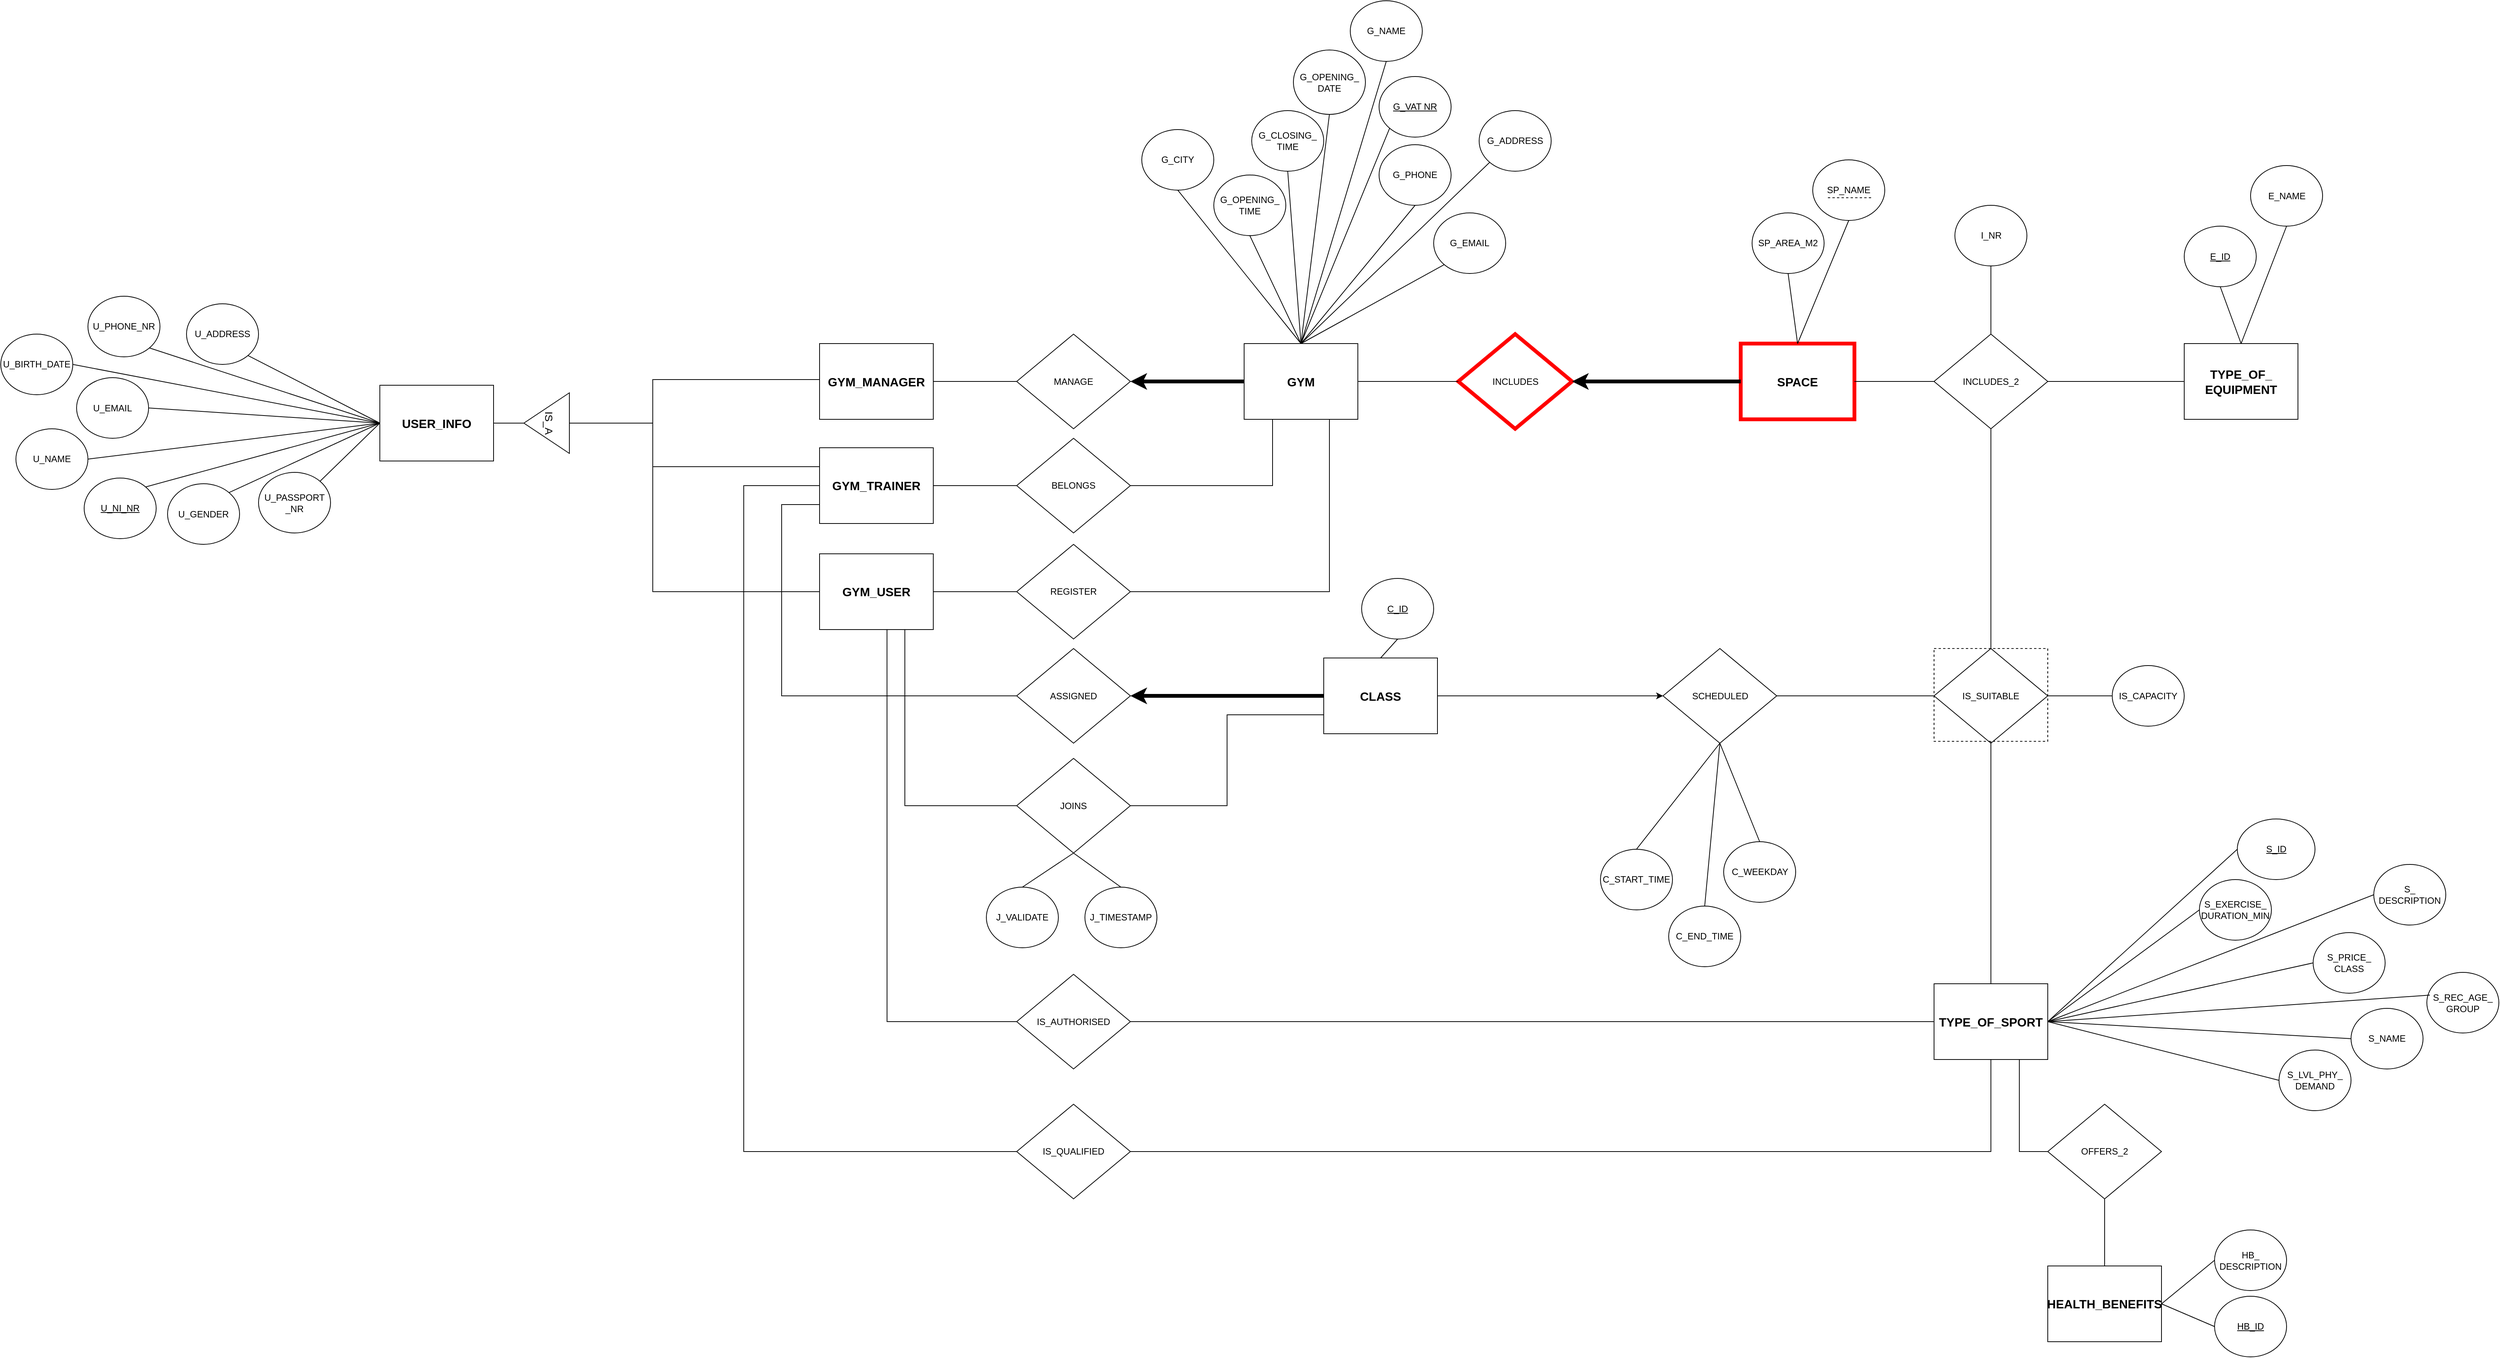 <mxfile version="15.7.3" type="github">
  <diagram id="hdg2vdtkORWnQn_9mXNy" name="Page-1">
    <mxGraphModel dx="3444" dy="3049" grid="1" gridSize="10" guides="1" tooltips="1" connect="1" arrows="1" fold="1" page="1" pageScale="1" pageWidth="827" pageHeight="1169" math="0" shadow="0">
      <root>
        <mxCell id="0" />
        <mxCell id="1" parent="0" />
        <mxCell id="4TRkInArZm3En_-aM4AT-1" value="GYM" style="rounded=0;whiteSpace=wrap;html=1;hachureGap=4;pointerEvents=0;fontSize=16;fontStyle=1" parent="1" vertex="1">
          <mxGeometry x="140" y="142.5" width="150" height="100" as="geometry" />
        </mxCell>
        <mxCell id="4TRkInArZm3En_-aM4AT-2" value="MANAGE" style="rhombus;whiteSpace=wrap;html=1;hachureGap=4;pointerEvents=0;" parent="1" vertex="1">
          <mxGeometry x="-160" y="130" width="150" height="125" as="geometry" />
        </mxCell>
        <mxCell id="4TRkInArZm3En_-aM4AT-5" value="GYM_MANAGER" style="rounded=0;whiteSpace=wrap;html=1;hachureGap=4;pointerEvents=0;direction=south;fontSize=16;fontStyle=1" parent="1" vertex="1">
          <mxGeometry x="-420" y="142.5" width="150" height="100" as="geometry" />
        </mxCell>
        <mxCell id="4TRkInArZm3En_-aM4AT-6" value="&lt;u&gt;U_NI_NR&lt;/u&gt;" style="ellipse;whiteSpace=wrap;html=1;hachureGap=4;pointerEvents=0;autosize=0;" parent="1" vertex="1">
          <mxGeometry x="-1390" y="320" width="95" height="80" as="geometry" />
        </mxCell>
        <mxCell id="4TRkInArZm3En_-aM4AT-10" value="U_PASSPORT&lt;br&gt;_NR" style="ellipse;whiteSpace=wrap;html=1;hachureGap=4;pointerEvents=0;autosize=0;" parent="1" vertex="1">
          <mxGeometry x="-1160" y="312.5" width="95" height="80" as="geometry" />
        </mxCell>
        <mxCell id="4TRkInArZm3En_-aM4AT-11" value="U_EMAIL" style="ellipse;whiteSpace=wrap;html=1;hachureGap=4;pointerEvents=0;autosize=0;" parent="1" vertex="1">
          <mxGeometry x="-1400" y="187.5" width="95" height="80" as="geometry" />
        </mxCell>
        <mxCell id="4TRkInArZm3En_-aM4AT-13" value="U_NAME" style="ellipse;whiteSpace=wrap;html=1;hachureGap=4;pointerEvents=0;autosize=0;" parent="1" vertex="1">
          <mxGeometry x="-1480" y="255" width="95" height="80" as="geometry" />
        </mxCell>
        <mxCell id="4TRkInArZm3En_-aM4AT-17" value="U_GENDER" style="ellipse;whiteSpace=wrap;html=1;hachureGap=4;pointerEvents=0;autosize=0;" parent="1" vertex="1">
          <mxGeometry x="-1280" y="327.5" width="95" height="80" as="geometry" />
        </mxCell>
        <mxCell id="4TRkInArZm3En_-aM4AT-19" value="U_ADDRESS" style="ellipse;whiteSpace=wrap;html=1;hachureGap=4;pointerEvents=0;autosize=0;" parent="1" vertex="1">
          <mxGeometry x="-1255" y="90" width="95" height="80" as="geometry" />
        </mxCell>
        <mxCell id="4TRkInArZm3En_-aM4AT-23" value="U_PHONE_NR" style="ellipse;whiteSpace=wrap;html=1;hachureGap=4;pointerEvents=0;autosize=0;" parent="1" vertex="1">
          <mxGeometry x="-1385" y="80" width="95" height="80" as="geometry" />
        </mxCell>
        <mxCell id="4TRkInArZm3En_-aM4AT-26" value="G_ADDRESS" style="ellipse;whiteSpace=wrap;html=1;hachureGap=4;pointerEvents=0;" parent="1" vertex="1">
          <mxGeometry x="450" y="-165" width="95" height="80" as="geometry" />
        </mxCell>
        <mxCell id="4TRkInArZm3En_-aM4AT-29" value="&lt;u&gt;G_VAT NR&lt;/u&gt;" style="ellipse;whiteSpace=wrap;html=1;hachureGap=4;pointerEvents=0;" parent="1" vertex="1">
          <mxGeometry x="318" y="-210" width="95" height="80" as="geometry" />
        </mxCell>
        <mxCell id="4TRkInArZm3En_-aM4AT-30" value="G_NAME" style="ellipse;whiteSpace=wrap;html=1;hachureGap=4;pointerEvents=0;" parent="1" vertex="1">
          <mxGeometry x="280" y="-310" width="95" height="80" as="geometry" />
        </mxCell>
        <mxCell id="4TRkInArZm3En_-aM4AT-31" value="G_OPENING_&lt;br&gt;DATE" style="ellipse;whiteSpace=wrap;html=1;hachureGap=4;pointerEvents=0;" parent="1" vertex="1">
          <mxGeometry x="205" y="-245" width="95" height="85" as="geometry" />
        </mxCell>
        <mxCell id="4TRkInArZm3En_-aM4AT-32" value="G_PHONE" style="ellipse;whiteSpace=wrap;html=1;hachureGap=4;pointerEvents=0;" parent="1" vertex="1">
          <mxGeometry x="318" y="-120" width="95" height="80" as="geometry" />
        </mxCell>
        <mxCell id="4TRkInArZm3En_-aM4AT-33" value="G_EMAIL" style="ellipse;whiteSpace=wrap;html=1;hachureGap=4;pointerEvents=0;" parent="1" vertex="1">
          <mxGeometry x="390" y="-30" width="95" height="80" as="geometry" />
        </mxCell>
        <mxCell id="4TRkInArZm3En_-aM4AT-34" value="G_OPENING_&lt;br&gt;TIME" style="ellipse;whiteSpace=wrap;html=1;hachureGap=4;pointerEvents=0;" parent="1" vertex="1">
          <mxGeometry x="100" y="-80" width="95" height="80" as="geometry" />
        </mxCell>
        <mxCell id="4TRkInArZm3En_-aM4AT-42" value="TYPE_OF_SPORT" style="rounded=0;whiteSpace=wrap;html=1;hachureGap=4;pointerEvents=0;fontSize=16;fontStyle=1" parent="1" vertex="1">
          <mxGeometry x="1050" y="987.5" width="150" height="100" as="geometry" />
        </mxCell>
        <mxCell id="4TRkInArZm3En_-aM4AT-43" value="S_NAME" style="ellipse;whiteSpace=wrap;html=1;hachureGap=4;pointerEvents=0;" parent="1" vertex="1">
          <mxGeometry x="1600" y="1020" width="95" height="80" as="geometry" />
        </mxCell>
        <mxCell id="4TRkInArZm3En_-aM4AT-44" value="S_&lt;br&gt;DESCRIPTION" style="ellipse;whiteSpace=wrap;html=1;hachureGap=4;pointerEvents=0;" parent="1" vertex="1">
          <mxGeometry x="1630" y="830" width="95" height="80" as="geometry" />
        </mxCell>
        <mxCell id="4TRkInArZm3En_-aM4AT-46" value="S_REC_AGE_ GROUP" style="ellipse;whiteSpace=wrap;html=1;hachureGap=4;pointerEvents=0;" parent="1" vertex="1">
          <mxGeometry x="1700" y="972.5" width="95" height="80" as="geometry" />
        </mxCell>
        <mxCell id="4TRkInArZm3En_-aM4AT-47" value="S_EXERCISE_ DURATION_MIN" style="ellipse;whiteSpace=wrap;html=1;hachureGap=4;pointerEvents=0;" parent="1" vertex="1">
          <mxGeometry x="1400" y="850" width="95" height="80" as="geometry" />
        </mxCell>
        <mxCell id="4TRkInArZm3En_-aM4AT-48" value="S_LVL_PHY_&lt;br&gt;DEMAND" style="ellipse;whiteSpace=wrap;html=1;hachureGap=4;pointerEvents=0;" parent="1" vertex="1">
          <mxGeometry x="1505" y="1075" width="95" height="80" as="geometry" />
        </mxCell>
        <mxCell id="TNOlmFblQoI8VBXt5ZoZ-1" value="G_CITY" style="ellipse;whiteSpace=wrap;html=1;" parent="1" vertex="1">
          <mxGeometry x="5" y="-140" width="95" height="80" as="geometry" />
        </mxCell>
        <mxCell id="TNOlmFblQoI8VBXt5ZoZ-7" value="SPACE" style="rounded=0;whiteSpace=wrap;html=1;strokeWidth=5;strokeColor=#FF0000;fontSize=16;fontStyle=1" parent="1" vertex="1">
          <mxGeometry x="795" y="142.5" width="150" height="100" as="geometry" />
        </mxCell>
        <mxCell id="TNOlmFblQoI8VBXt5ZoZ-13" value="INCLUDES" style="rhombus;whiteSpace=wrap;html=1;strokeWidth=5;strokeColor=#FF0000;" parent="1" vertex="1">
          <mxGeometry x="422.5" y="130" width="150" height="125" as="geometry" />
        </mxCell>
        <mxCell id="TNOlmFblQoI8VBXt5ZoZ-56" value="TYPE_OF_&lt;br&gt;EQUIPMENT" style="rounded=0;whiteSpace=wrap;html=1;fontSize=16;fontStyle=1" parent="1" vertex="1">
          <mxGeometry x="1380" y="142.5" width="150" height="100" as="geometry" />
        </mxCell>
        <mxCell id="TNOlmFblQoI8VBXt5ZoZ-57" value="INCLUDES_2" style="rhombus;whiteSpace=wrap;html=1;" parent="1" vertex="1">
          <mxGeometry x="1050" y="130" width="150" height="125" as="geometry" />
        </mxCell>
        <mxCell id="TNOlmFblQoI8VBXt5ZoZ-59" value="" style="endArrow=none;html=1;fillColor=#000000;exitX=1;exitY=0.5;exitDx=0;exitDy=0;entryX=0;entryY=0.5;entryDx=0;entryDy=0;" parent="1" source="TNOlmFblQoI8VBXt5ZoZ-57" target="TNOlmFblQoI8VBXt5ZoZ-56" edge="1">
          <mxGeometry width="50" height="50" relative="1" as="geometry">
            <mxPoint x="840" y="510" as="sourcePoint" />
            <mxPoint x="890" y="460" as="targetPoint" />
          </mxGeometry>
        </mxCell>
        <mxCell id="TNOlmFblQoI8VBXt5ZoZ-60" value="E_NAME" style="ellipse;whiteSpace=wrap;html=1;" parent="1" vertex="1">
          <mxGeometry x="1467.5" y="-92.5" width="95" height="80" as="geometry" />
        </mxCell>
        <mxCell id="TNOlmFblQoI8VBXt5ZoZ-61" value="I_NR" style="ellipse;whiteSpace=wrap;html=1;" parent="1" vertex="1">
          <mxGeometry x="1077.5" y="-40" width="95" height="80" as="geometry" />
        </mxCell>
        <mxCell id="TNOlmFblQoI8VBXt5ZoZ-64" value="" style="endArrow=none;html=1;fillColor=#000000;exitX=0.5;exitY=0;exitDx=0;exitDy=0;entryX=0.5;entryY=1;entryDx=0;entryDy=0;" parent="1" source="TNOlmFblQoI8VBXt5ZoZ-56" target="TNOlmFblQoI8VBXt5ZoZ-60" edge="1">
          <mxGeometry width="50" height="50" relative="1" as="geometry">
            <mxPoint x="930" y="510" as="sourcePoint" />
            <mxPoint x="2090" y="180" as="targetPoint" />
          </mxGeometry>
        </mxCell>
        <mxCell id="zpkmHXnzWcy7r22Rmnru-5" value="SP_AREA_M2" style="ellipse;whiteSpace=wrap;html=1;" parent="1" vertex="1">
          <mxGeometry x="810" y="-30" width="95" height="80" as="geometry" />
        </mxCell>
        <mxCell id="zpkmHXnzWcy7r22Rmnru-8" value="&lt;u&gt;E_ID&lt;/u&gt;" style="ellipse;whiteSpace=wrap;html=1;" parent="1" vertex="1">
          <mxGeometry x="1380" y="-12.5" width="95" height="80" as="geometry" />
        </mxCell>
        <mxCell id="eBdyAH_MPgxRvwM_sHwe-4" value="" style="edgeStyle=segmentEdgeStyle;endArrow=classic;html=1;rounded=0;entryX=1;entryY=0.5;entryDx=0;entryDy=0;exitX=0;exitY=0.5;exitDx=0;exitDy=0;strokeColor=#000000;strokeWidth=5;startArrow=none;" parent="1" source="4TRkInArZm3En_-aM4AT-1" target="4TRkInArZm3En_-aM4AT-2" edge="1">
          <mxGeometry width="50" height="50" relative="1" as="geometry">
            <mxPoint x="550" y="219.41" as="sourcePoint" />
            <mxPoint x="440" y="219.41" as="targetPoint" />
            <Array as="points" />
          </mxGeometry>
        </mxCell>
        <mxCell id="eBdyAH_MPgxRvwM_sHwe-5" value="&lt;u&gt;S_ID&lt;/u&gt;" style="ellipse;whiteSpace=wrap;html=1;hachureGap=4;pointerEvents=0;" parent="1" vertex="1">
          <mxGeometry x="1450" y="770" width="102.5" height="80" as="geometry" />
        </mxCell>
        <mxCell id="ZJh7k_RnWvVlNWQJP8Ni-7" value="IS_CAPACITY" style="ellipse;whiteSpace=wrap;html=1;hachureGap=4;pointerEvents=0;" parent="1" vertex="1">
          <mxGeometry x="1285" y="567.5" width="95" height="80" as="geometry" />
        </mxCell>
        <mxCell id="ZJh7k_RnWvVlNWQJP8Ni-8" value="" style="endArrow=none;html=1;fillColor=#000000;exitX=1;exitY=0.5;exitDx=0;exitDy=0;entryX=0;entryY=0.5;entryDx=0;entryDy=0;" parent="1" source="TNOlmFblQoI8VBXt5ZoZ-30" target="ZJh7k_RnWvVlNWQJP8Ni-7" edge="1">
          <mxGeometry width="50" height="50" relative="1" as="geometry">
            <mxPoint x="1130" y="440" as="sourcePoint" />
            <mxPoint x="1130" y="260" as="targetPoint" />
          </mxGeometry>
        </mxCell>
        <mxCell id="TNOlmFblQoI8VBXt5ZoZ-30" value="IS_SUITABLE" style="rhombus;whiteSpace=wrap;html=1;" parent="1" vertex="1">
          <mxGeometry x="1050" y="545" width="150" height="125" as="geometry" />
        </mxCell>
        <mxCell id="ZJh7k_RnWvVlNWQJP8Ni-15" value="U_BIRTH_DATE" style="ellipse;whiteSpace=wrap;html=1;hachureGap=4;pointerEvents=0;autosize=0;" parent="1" vertex="1">
          <mxGeometry x="-1500" y="130" width="95" height="80" as="geometry" />
        </mxCell>
        <mxCell id="ZJh7k_RnWvVlNWQJP8Ni-18" value="" style="endArrow=none;html=1;sourcePerimeterSpacing=8;targetPerimeterSpacing=8;entryX=1;entryY=0;entryDx=0;entryDy=0;exitX=0.5;exitY=1;exitDx=0;exitDy=0;" parent="1" source="J_9MN064SPP7KZqGjW3G-2" target="4TRkInArZm3En_-aM4AT-10" edge="1">
          <mxGeometry width="50" height="50" relative="1" as="geometry">
            <mxPoint x="220" y="607.5" as="sourcePoint" />
            <mxPoint x="-15" y="390" as="targetPoint" />
          </mxGeometry>
        </mxCell>
        <mxCell id="ZJh7k_RnWvVlNWQJP8Ni-19" value="" style="endArrow=none;html=1;sourcePerimeterSpacing=8;targetPerimeterSpacing=8;entryX=1;entryY=1;entryDx=0;entryDy=0;exitX=0.5;exitY=1;exitDx=0;exitDy=0;" parent="1" source="J_9MN064SPP7KZqGjW3G-2" target="4TRkInArZm3En_-aM4AT-23" edge="1">
          <mxGeometry width="50" height="50" relative="1" as="geometry">
            <mxPoint x="-65.531" y="332" as="sourcePoint" />
            <mxPoint x="-22.5" y="230" as="targetPoint" />
          </mxGeometry>
        </mxCell>
        <mxCell id="ZJh7k_RnWvVlNWQJP8Ni-20" value="" style="endArrow=none;html=1;sourcePerimeterSpacing=8;targetPerimeterSpacing=8;entryX=1;entryY=0.5;entryDx=0;entryDy=0;exitX=0.5;exitY=1;exitDx=0;exitDy=0;" parent="1" source="J_9MN064SPP7KZqGjW3G-2" target="ZJh7k_RnWvVlNWQJP8Ni-15" edge="1">
          <mxGeometry width="50" height="50" relative="1" as="geometry">
            <mxPoint x="-55.531" y="342" as="sourcePoint" />
            <mxPoint x="-12.5" y="240" as="targetPoint" />
          </mxGeometry>
        </mxCell>
        <mxCell id="ZJh7k_RnWvVlNWQJP8Ni-21" value="" style="endArrow=none;html=1;sourcePerimeterSpacing=8;targetPerimeterSpacing=8;entryX=1;entryY=0.5;entryDx=0;entryDy=0;exitX=0.5;exitY=1;exitDx=0;exitDy=0;" parent="1" source="J_9MN064SPP7KZqGjW3G-2" target="4TRkInArZm3En_-aM4AT-11" edge="1">
          <mxGeometry width="50" height="50" relative="1" as="geometry">
            <mxPoint x="-45.531" y="352" as="sourcePoint" />
            <mxPoint x="-2.5" y="250" as="targetPoint" />
          </mxGeometry>
        </mxCell>
        <mxCell id="ZJh7k_RnWvVlNWQJP8Ni-22" value="" style="endArrow=none;html=1;sourcePerimeterSpacing=8;targetPerimeterSpacing=8;entryX=1;entryY=0.5;entryDx=0;entryDy=0;exitX=0.5;exitY=1;exitDx=0;exitDy=0;" parent="1" source="J_9MN064SPP7KZqGjW3G-2" target="4TRkInArZm3En_-aM4AT-13" edge="1">
          <mxGeometry width="50" height="50" relative="1" as="geometry">
            <mxPoint x="-100" y="340" as="sourcePoint" />
            <mxPoint x="7.5" y="260" as="targetPoint" />
          </mxGeometry>
        </mxCell>
        <mxCell id="ZJh7k_RnWvVlNWQJP8Ni-23" value="" style="endArrow=none;html=1;sourcePerimeterSpacing=8;targetPerimeterSpacing=8;exitX=0.5;exitY=1;exitDx=0;exitDy=0;entryX=1;entryY=0;entryDx=0;entryDy=0;" parent="1" source="J_9MN064SPP7KZqGjW3G-2" target="4TRkInArZm3En_-aM4AT-6" edge="1">
          <mxGeometry width="50" height="50" relative="1" as="geometry">
            <mxPoint x="-25.531" y="372" as="sourcePoint" />
            <mxPoint x="-1120" y="455" as="targetPoint" />
          </mxGeometry>
        </mxCell>
        <mxCell id="ZJh7k_RnWvVlNWQJP8Ni-24" value="" style="endArrow=none;html=1;sourcePerimeterSpacing=8;targetPerimeterSpacing=8;exitX=0.5;exitY=1;exitDx=0;exitDy=0;entryX=1;entryY=0;entryDx=0;entryDy=0;" parent="1" source="J_9MN064SPP7KZqGjW3G-2" target="4TRkInArZm3En_-aM4AT-17" edge="1">
          <mxGeometry width="50" height="50" relative="1" as="geometry">
            <mxPoint x="-15.531" y="382" as="sourcePoint" />
            <mxPoint x="-76" y="50" as="targetPoint" />
          </mxGeometry>
        </mxCell>
        <mxCell id="ZJh7k_RnWvVlNWQJP8Ni-25" value="" style="endArrow=none;html=1;sourcePerimeterSpacing=8;targetPerimeterSpacing=8;entryX=1;entryY=1;entryDx=0;entryDy=0;exitX=0.5;exitY=1;exitDx=0;exitDy=0;" parent="1" source="J_9MN064SPP7KZqGjW3G-2" target="4TRkInArZm3En_-aM4AT-19" edge="1">
          <mxGeometry width="50" height="50" relative="1" as="geometry">
            <mxPoint x="-5.531" y="392" as="sourcePoint" />
            <mxPoint x="37.5" y="290" as="targetPoint" />
          </mxGeometry>
        </mxCell>
        <mxCell id="TNOlmFblQoI8VBXt5ZoZ-3" value="G_CLOSING_&lt;br&gt;TIME" style="ellipse;whiteSpace=wrap;html=1;" parent="1" vertex="1">
          <mxGeometry x="150" y="-165" width="95" height="80" as="geometry" />
        </mxCell>
        <mxCell id="ZJh7k_RnWvVlNWQJP8Ni-29" value="" style="endArrow=none;html=1;sourcePerimeterSpacing=8;targetPerimeterSpacing=8;entryX=0.5;entryY=1;entryDx=0;entryDy=0;exitX=0.5;exitY=0;exitDx=0;exitDy=0;" parent="1" source="4TRkInArZm3En_-aM4AT-1" target="4TRkInArZm3En_-aM4AT-31" edge="1">
          <mxGeometry width="50" height="50" relative="1" as="geometry">
            <mxPoint x="-90" y="340" as="sourcePoint" />
            <mxPoint x="4.039" y="228.391" as="targetPoint" />
          </mxGeometry>
        </mxCell>
        <mxCell id="ZJh7k_RnWvVlNWQJP8Ni-30" value="" style="endArrow=none;html=1;sourcePerimeterSpacing=8;targetPerimeterSpacing=8;entryX=0;entryY=1;entryDx=0;entryDy=0;exitX=0.5;exitY=0;exitDx=0;exitDy=0;" parent="1" source="4TRkInArZm3En_-aM4AT-1" target="4TRkInArZm3En_-aM4AT-26" edge="1">
          <mxGeometry width="50" height="50" relative="1" as="geometry">
            <mxPoint x="-80" y="350" as="sourcePoint" />
            <mxPoint x="14.039" y="238.391" as="targetPoint" />
          </mxGeometry>
        </mxCell>
        <mxCell id="ZJh7k_RnWvVlNWQJP8Ni-31" value="" style="endArrow=none;html=1;sourcePerimeterSpacing=8;targetPerimeterSpacing=8;entryX=0.5;entryY=1;entryDx=0;entryDy=0;exitX=0.5;exitY=0;exitDx=0;exitDy=0;" parent="1" source="4TRkInArZm3En_-aM4AT-1" target="4TRkInArZm3En_-aM4AT-30" edge="1">
          <mxGeometry width="50" height="50" relative="1" as="geometry">
            <mxPoint x="-70" y="360" as="sourcePoint" />
            <mxPoint x="24.039" y="248.391" as="targetPoint" />
          </mxGeometry>
        </mxCell>
        <mxCell id="ZJh7k_RnWvVlNWQJP8Ni-32" value="" style="endArrow=none;html=1;sourcePerimeterSpacing=8;targetPerimeterSpacing=8;entryX=0.5;entryY=1;entryDx=0;entryDy=0;exitX=0.5;exitY=0;exitDx=0;exitDy=0;" parent="1" source="4TRkInArZm3En_-aM4AT-1" target="4TRkInArZm3En_-aM4AT-32" edge="1">
          <mxGeometry width="50" height="50" relative="1" as="geometry">
            <mxPoint x="-60" y="370" as="sourcePoint" />
            <mxPoint x="34.039" y="258.391" as="targetPoint" />
          </mxGeometry>
        </mxCell>
        <mxCell id="ZJh7k_RnWvVlNWQJP8Ni-33" value="" style="endArrow=none;html=1;sourcePerimeterSpacing=8;targetPerimeterSpacing=8;entryX=0.5;entryY=1;entryDx=0;entryDy=0;exitX=0.5;exitY=0;exitDx=0;exitDy=0;" parent="1" source="4TRkInArZm3En_-aM4AT-1" target="4TRkInArZm3En_-aM4AT-34" edge="1">
          <mxGeometry width="50" height="50" relative="1" as="geometry">
            <mxPoint x="-50" y="380" as="sourcePoint" />
            <mxPoint x="44.039" y="268.391" as="targetPoint" />
          </mxGeometry>
        </mxCell>
        <mxCell id="ZJh7k_RnWvVlNWQJP8Ni-34" value="" style="endArrow=none;html=1;sourcePerimeterSpacing=8;targetPerimeterSpacing=8;entryX=0;entryY=1;entryDx=0;entryDy=0;exitX=0.5;exitY=0;exitDx=0;exitDy=0;" parent="1" source="4TRkInArZm3En_-aM4AT-1" target="4TRkInArZm3En_-aM4AT-29" edge="1">
          <mxGeometry width="50" height="50" relative="1" as="geometry">
            <mxPoint x="-40" y="390" as="sourcePoint" />
            <mxPoint x="54.039" y="278.391" as="targetPoint" />
          </mxGeometry>
        </mxCell>
        <mxCell id="ZJh7k_RnWvVlNWQJP8Ni-35" value="" style="endArrow=none;html=1;sourcePerimeterSpacing=8;targetPerimeterSpacing=8;entryX=0.5;entryY=1;entryDx=0;entryDy=0;exitX=0.5;exitY=0;exitDx=0;exitDy=0;" parent="1" source="4TRkInArZm3En_-aM4AT-1" target="TNOlmFblQoI8VBXt5ZoZ-1" edge="1">
          <mxGeometry width="50" height="50" relative="1" as="geometry">
            <mxPoint x="-30" y="400" as="sourcePoint" />
            <mxPoint x="64.039" y="288.391" as="targetPoint" />
          </mxGeometry>
        </mxCell>
        <mxCell id="ZJh7k_RnWvVlNWQJP8Ni-36" value="" style="endArrow=none;html=1;sourcePerimeterSpacing=8;targetPerimeterSpacing=8;entryX=0;entryY=1;entryDx=0;entryDy=0;exitX=0.5;exitY=0;exitDx=0;exitDy=0;" parent="1" source="4TRkInArZm3En_-aM4AT-1" target="4TRkInArZm3En_-aM4AT-33" edge="1">
          <mxGeometry width="50" height="50" relative="1" as="geometry">
            <mxPoint x="-20" y="410" as="sourcePoint" />
            <mxPoint x="74.039" y="298.391" as="targetPoint" />
          </mxGeometry>
        </mxCell>
        <mxCell id="ZJh7k_RnWvVlNWQJP8Ni-37" value="" style="endArrow=none;html=1;sourcePerimeterSpacing=8;targetPerimeterSpacing=8;entryX=0.5;entryY=1;entryDx=0;entryDy=0;exitX=0.5;exitY=0;exitDx=0;exitDy=0;" parent="1" source="4TRkInArZm3En_-aM4AT-1" target="TNOlmFblQoI8VBXt5ZoZ-3" edge="1">
          <mxGeometry width="50" height="50" relative="1" as="geometry">
            <mxPoint x="-10" y="420" as="sourcePoint" />
            <mxPoint x="84.039" y="308.391" as="targetPoint" />
          </mxGeometry>
        </mxCell>
        <mxCell id="ZJh7k_RnWvVlNWQJP8Ni-39" value="" style="endArrow=none;html=1;sourcePerimeterSpacing=8;targetPerimeterSpacing=8;entryX=0;entryY=0.5;entryDx=0;entryDy=0;exitX=1;exitY=0.5;exitDx=0;exitDy=0;" parent="1" source="4TRkInArZm3En_-aM4AT-1" target="TNOlmFblQoI8VBXt5ZoZ-13" edge="1">
          <mxGeometry width="50" height="50" relative="1" as="geometry">
            <mxPoint y="430" as="sourcePoint" />
            <mxPoint x="94.039" y="318.391" as="targetPoint" />
          </mxGeometry>
        </mxCell>
        <mxCell id="ZJh7k_RnWvVlNWQJP8Ni-41" value="" style="edgeStyle=segmentEdgeStyle;endArrow=classic;html=1;rounded=0;exitX=0;exitY=0.5;exitDx=0;exitDy=0;strokeColor=#000000;strokeWidth=5;startArrow=none;" parent="1" source="TNOlmFblQoI8VBXt5ZoZ-7" target="TNOlmFblQoI8VBXt5ZoZ-13" edge="1">
          <mxGeometry width="50" height="50" relative="1" as="geometry">
            <mxPoint x="1220" y="381.79" as="sourcePoint" />
            <mxPoint x="1030" y="381.79" as="targetPoint" />
            <Array as="points" />
          </mxGeometry>
        </mxCell>
        <mxCell id="ZJh7k_RnWvVlNWQJP8Ni-43" value="" style="endArrow=none;html=1;sourcePerimeterSpacing=8;targetPerimeterSpacing=8;entryX=0.5;entryY=1;entryDx=0;entryDy=0;exitX=0.5;exitY=0;exitDx=0;exitDy=0;" parent="1" source="TNOlmFblQoI8VBXt5ZoZ-7" target="zpkmHXnzWcy7r22Rmnru-5" edge="1">
          <mxGeometry width="50" height="50" relative="1" as="geometry">
            <mxPoint x="555" y="342.5" as="sourcePoint" />
            <mxPoint x="342.5" y="105" as="targetPoint" />
          </mxGeometry>
        </mxCell>
        <mxCell id="ZJh7k_RnWvVlNWQJP8Ni-44" value="" style="endArrow=none;html=1;sourcePerimeterSpacing=8;targetPerimeterSpacing=8;entryX=0.5;entryY=1;entryDx=0;entryDy=0;exitX=0.5;exitY=0;exitDx=0;exitDy=0;" parent="1" source="TNOlmFblQoI8VBXt5ZoZ-7" target="GAJ-hxF9hq5HiU7WZVeW-1" edge="1">
          <mxGeometry width="50" height="50" relative="1" as="geometry">
            <mxPoint x="1285" y="160" as="sourcePoint" />
            <mxPoint x="1340" y="30.0" as="targetPoint" />
          </mxGeometry>
        </mxCell>
        <mxCell id="ZJh7k_RnWvVlNWQJP8Ni-45" value="" style="endArrow=none;html=1;rounded=0;fontSize=16;fontColor=#FF0000;edgeStyle=orthogonalEdgeStyle;exitX=1;exitY=0.5;exitDx=0;exitDy=0;entryX=0;entryY=0.5;entryDx=0;entryDy=0;" parent="1" source="TNOlmFblQoI8VBXt5ZoZ-7" target="TNOlmFblQoI8VBXt5ZoZ-57" edge="1">
          <mxGeometry width="50" height="50" relative="1" as="geometry">
            <mxPoint x="1400" y="290" as="sourcePoint" />
            <mxPoint x="1630" y="320" as="targetPoint" />
          </mxGeometry>
        </mxCell>
        <mxCell id="ZJh7k_RnWvVlNWQJP8Ni-46" value="" style="endArrow=none;html=1;fillColor=#000000;exitX=0.5;exitY=0;exitDx=0;exitDy=0;entryX=0.5;entryY=1;entryDx=0;entryDy=0;" parent="1" source="TNOlmFblQoI8VBXt5ZoZ-56" target="zpkmHXnzWcy7r22Rmnru-8" edge="1">
          <mxGeometry width="50" height="50" relative="1" as="geometry">
            <mxPoint x="2098.95" y="325.6" as="sourcePoint" />
            <mxPoint x="2091.999" y="199.978" as="targetPoint" />
          </mxGeometry>
        </mxCell>
        <mxCell id="ZJh7k_RnWvVlNWQJP8Ni-51" value="" style="endArrow=none;html=1;fillColor=#000000;exitX=0;exitY=0.5;exitDx=0;exitDy=0;entryX=1;entryY=0.5;entryDx=0;entryDy=0;" parent="1" source="4TRkInArZm3En_-aM4AT-48" target="4TRkInArZm3En_-aM4AT-42" edge="1">
          <mxGeometry width="50" height="50" relative="1" as="geometry">
            <mxPoint x="1360" y="572.5" as="sourcePoint" />
            <mxPoint x="1420" y="572.5" as="targetPoint" />
          </mxGeometry>
        </mxCell>
        <mxCell id="ZJh7k_RnWvVlNWQJP8Ni-52" value="" style="endArrow=none;html=1;fillColor=#000000;exitX=0;exitY=0.5;exitDx=0;exitDy=0;entryX=1;entryY=0.5;entryDx=0;entryDy=0;" parent="1" source="4TRkInArZm3En_-aM4AT-43" target="4TRkInArZm3En_-aM4AT-42" edge="1">
          <mxGeometry width="50" height="50" relative="1" as="geometry">
            <mxPoint x="805" y="1000" as="sourcePoint" />
            <mxPoint x="995" y="950" as="targetPoint" />
          </mxGeometry>
        </mxCell>
        <mxCell id="ZJh7k_RnWvVlNWQJP8Ni-53" value="" style="endArrow=none;html=1;fillColor=#000000;exitX=0;exitY=0.5;exitDx=0;exitDy=0;entryX=1;entryY=0.5;entryDx=0;entryDy=0;" parent="1" source="4TRkInArZm3En_-aM4AT-44" target="4TRkInArZm3En_-aM4AT-42" edge="1">
          <mxGeometry width="50" height="50" relative="1" as="geometry">
            <mxPoint x="815" y="1010" as="sourcePoint" />
            <mxPoint x="980" y="940" as="targetPoint" />
          </mxGeometry>
        </mxCell>
        <mxCell id="ZJh7k_RnWvVlNWQJP8Ni-54" value="" style="endArrow=none;html=1;fillColor=#000000;entryX=1;entryY=0.5;entryDx=0;entryDy=0;exitX=0;exitY=0.5;exitDx=0;exitDy=0;" parent="1" source="eBdyAH_MPgxRvwM_sHwe-5" target="4TRkInArZm3En_-aM4AT-42" edge="1">
          <mxGeometry width="50" height="50" relative="1" as="geometry">
            <mxPoint x="1780" y="815" as="sourcePoint" />
            <mxPoint x="1015" y="970" as="targetPoint" />
          </mxGeometry>
        </mxCell>
        <mxCell id="ZJh7k_RnWvVlNWQJP8Ni-55" value="" style="endArrow=none;html=1;fillColor=#000000;exitX=0;exitY=0.5;exitDx=0;exitDy=0;entryX=1;entryY=0.5;entryDx=0;entryDy=0;" parent="1" source="4TRkInArZm3En_-aM4AT-47" target="4TRkInArZm3En_-aM4AT-42" edge="1">
          <mxGeometry width="50" height="50" relative="1" as="geometry">
            <mxPoint x="835" y="1030" as="sourcePoint" />
            <mxPoint x="980" y="940" as="targetPoint" />
          </mxGeometry>
        </mxCell>
        <mxCell id="ZJh7k_RnWvVlNWQJP8Ni-56" value="" style="endArrow=none;html=1;fillColor=#000000;exitX=0.042;exitY=0.375;exitDx=0;exitDy=0;exitPerimeter=0;entryX=1;entryY=0.5;entryDx=0;entryDy=0;" parent="1" source="4TRkInArZm3En_-aM4AT-46" target="4TRkInArZm3En_-aM4AT-42" edge="1">
          <mxGeometry width="50" height="50" relative="1" as="geometry">
            <mxPoint x="845" y="1040" as="sourcePoint" />
            <mxPoint x="1450" y="1028" as="targetPoint" />
          </mxGeometry>
        </mxCell>
        <mxCell id="GAJ-hxF9hq5HiU7WZVeW-1" value="SP_NAME" style="ellipse;whiteSpace=wrap;html=1;" parent="1" vertex="1">
          <mxGeometry x="890" y="-100" width="95" height="80" as="geometry" />
        </mxCell>
        <mxCell id="GAJ-hxF9hq5HiU7WZVeW-2" value="" style="endArrow=none;dashed=1;html=1;rounded=0;" parent="1" edge="1">
          <mxGeometry width="50" height="50" relative="1" as="geometry">
            <mxPoint x="910" y="-50" as="sourcePoint" />
            <mxPoint x="970" y="-50" as="targetPoint" />
          </mxGeometry>
        </mxCell>
        <mxCell id="J_9MN064SPP7KZqGjW3G-2" value="USER_INFO" style="rounded=0;whiteSpace=wrap;html=1;hachureGap=4;pointerEvents=0;direction=south;fontSize=16;fontStyle=1" parent="1" vertex="1">
          <mxGeometry x="-1000" y="197.5" width="150" height="100" as="geometry" />
        </mxCell>
        <mxCell id="J_9MN064SPP7KZqGjW3G-4" value="GYM_TRAINER" style="rounded=0;whiteSpace=wrap;html=1;hachureGap=4;pointerEvents=0;direction=south;fontSize=16;fontStyle=1" parent="1" vertex="1">
          <mxGeometry x="-420" y="280" width="150" height="100" as="geometry" />
        </mxCell>
        <mxCell id="J_9MN064SPP7KZqGjW3G-5" value="&lt;font style=&quot;font-size: 17px&quot;&gt;&lt;sup&gt;IS_A&lt;/sup&gt;&lt;/font&gt;" style="triangle;whiteSpace=wrap;rotation=-180;horizontal=0;verticalAlign=middle;html=1;" parent="1" vertex="1">
          <mxGeometry x="-810" y="207.5" width="60" height="80" as="geometry" />
        </mxCell>
        <mxCell id="J_9MN064SPP7KZqGjW3G-12" value="BELONGS" style="rhombus;whiteSpace=wrap;html=1;hachureGap=4;pointerEvents=0;" parent="1" vertex="1">
          <mxGeometry x="-160" y="267.5" width="150" height="125" as="geometry" />
        </mxCell>
        <mxCell id="J_9MN064SPP7KZqGjW3G-14" value="" style="endArrow=none;html=1;rounded=0;fontSize=16;fontColor=#FF0000;edgeStyle=orthogonalEdgeStyle;entryX=0.25;entryY=1;entryDx=0;entryDy=0;exitX=1;exitY=0.5;exitDx=0;exitDy=0;" parent="1" source="J_9MN064SPP7KZqGjW3G-12" target="4TRkInArZm3En_-aM4AT-1" edge="1">
          <mxGeometry width="50" height="50" relative="1" as="geometry">
            <mxPoint x="555" y="442.5" as="sourcePoint" />
            <mxPoint x="677.5" y="635" as="targetPoint" />
            <Array as="points">
              <mxPoint x="178" y="330" />
            </Array>
          </mxGeometry>
        </mxCell>
        <mxCell id="J_9MN064SPP7KZqGjW3G-15" value="CLASS" style="rounded=0;whiteSpace=wrap;html=1;hachureGap=4;pointerEvents=0;direction=south;fontSize=16;fontStyle=1" parent="1" vertex="1">
          <mxGeometry x="245" y="557.5" width="150" height="100" as="geometry" />
        </mxCell>
        <mxCell id="J_9MN064SPP7KZqGjW3G-16" value="GYM_USER" style="rounded=0;whiteSpace=wrap;html=1;hachureGap=4;pointerEvents=0;direction=south;fontSize=16;fontStyle=1" parent="1" vertex="1">
          <mxGeometry x="-420" y="420" width="150" height="100" as="geometry" />
        </mxCell>
        <mxCell id="J_9MN064SPP7KZqGjW3G-18" value="ASSIGNED" style="rhombus;whiteSpace=wrap;html=1;hachureGap=4;pointerEvents=0;fillColor=default;strokeColor=default;fontColor=default;" parent="1" vertex="1">
          <mxGeometry x="-160" y="545" width="150" height="125" as="geometry" />
        </mxCell>
        <mxCell id="J_9MN064SPP7KZqGjW3G-23" value="SCHEDULED" style="rhombus;whiteSpace=wrap;html=1;hachureGap=4;pointerEvents=0;" parent="1" vertex="1">
          <mxGeometry x="692.5" y="545" width="150" height="125" as="geometry" />
        </mxCell>
        <mxCell id="J_9MN064SPP7KZqGjW3G-45" value="" style="endArrow=none;html=1;rounded=0;fontSize=16;fontColor=#FF0000;edgeStyle=orthogonalEdgeStyle;entryX=0.5;entryY=0;entryDx=0;entryDy=0;exitX=0;exitY=0.5;exitDx=0;exitDy=0;startArrow=none;" parent="1" source="YYFyP0zHnBZp_gLLp1Qh-2" target="J_9MN064SPP7KZqGjW3G-16" edge="1">
          <mxGeometry width="50" height="50" relative="1" as="geometry">
            <mxPoint x="10" y="1360" as="sourcePoint" />
            <mxPoint x="-205.0" y="875" as="targetPoint" />
          </mxGeometry>
        </mxCell>
        <mxCell id="J_9MN064SPP7KZqGjW3G-46" value="IS_AUTHORISED" style="rhombus;whiteSpace=wrap;html=1;hachureGap=4;pointerEvents=0;" parent="1" vertex="1">
          <mxGeometry x="-160" y="975" width="150" height="125" as="geometry" />
        </mxCell>
        <mxCell id="J_9MN064SPP7KZqGjW3G-47" value="" style="endArrow=none;html=1;rounded=0;fontSize=16;fontColor=#FF0000;edgeStyle=orthogonalEdgeStyle;entryX=1;entryY=0.5;entryDx=0;entryDy=0;exitX=0;exitY=0.5;exitDx=0;exitDy=0;" parent="1" source="4TRkInArZm3En_-aM4AT-42" target="J_9MN064SPP7KZqGjW3G-46" edge="1">
          <mxGeometry width="50" height="50" relative="1" as="geometry">
            <mxPoint x="1240" y="1120" as="sourcePoint" />
            <mxPoint x="-430.0" y="1250.0" as="targetPoint" />
            <Array as="points">
              <mxPoint x="1010" y="1038" />
              <mxPoint x="1010" y="1038" />
            </Array>
          </mxGeometry>
        </mxCell>
        <mxCell id="J_9MN064SPP7KZqGjW3G-50" value="JOINS" style="rhombus;whiteSpace=wrap;html=1;hachureGap=4;pointerEvents=0;" parent="1" vertex="1">
          <mxGeometry x="-160" y="690" width="150" height="125" as="geometry" />
        </mxCell>
        <mxCell id="J_9MN064SPP7KZqGjW3G-53" value="S_PRICE_&lt;br&gt;CLASS" style="ellipse;whiteSpace=wrap;html=1;hachureGap=4;pointerEvents=0;" parent="1" vertex="1">
          <mxGeometry x="1550" y="920" width="95" height="80" as="geometry" />
        </mxCell>
        <mxCell id="J_9MN064SPP7KZqGjW3G-54" value="" style="endArrow=none;html=1;fillColor=#000000;exitX=0;exitY=0.5;exitDx=0;exitDy=0;entryX=1;entryY=0.5;entryDx=0;entryDy=0;" parent="1" source="J_9MN064SPP7KZqGjW3G-53" target="4TRkInArZm3En_-aM4AT-42" edge="1">
          <mxGeometry width="50" height="50" relative="1" as="geometry">
            <mxPoint x="815" y="1020.0" as="sourcePoint" />
            <mxPoint x="995" y="950" as="targetPoint" />
          </mxGeometry>
        </mxCell>
        <mxCell id="J_9MN064SPP7KZqGjW3G-55" value="C_WEEKDAY" style="ellipse;whiteSpace=wrap;html=1;hachureGap=4;pointerEvents=0;autosize=0;" parent="1" vertex="1">
          <mxGeometry x="772.5" y="800" width="95" height="80" as="geometry" />
        </mxCell>
        <mxCell id="J_9MN064SPP7KZqGjW3G-56" value="C_END_TIME" style="ellipse;whiteSpace=wrap;html=1;hachureGap=4;pointerEvents=0;autosize=0;" parent="1" vertex="1">
          <mxGeometry x="700" y="885" width="95" height="80" as="geometry" />
        </mxCell>
        <mxCell id="J_9MN064SPP7KZqGjW3G-57" value="C_START_TIME" style="ellipse;whiteSpace=wrap;html=1;hachureGap=4;pointerEvents=0;autosize=0;" parent="1" vertex="1">
          <mxGeometry x="610" y="810" width="95" height="80" as="geometry" />
        </mxCell>
        <mxCell id="J_9MN064SPP7KZqGjW3G-58" value="" style="endArrow=none;html=1;sourcePerimeterSpacing=8;targetPerimeterSpacing=8;entryX=0.5;entryY=0;entryDx=0;entryDy=0;exitX=0.5;exitY=1;exitDx=0;exitDy=0;" parent="1" source="J_9MN064SPP7KZqGjW3G-23" target="J_9MN064SPP7KZqGjW3G-55" edge="1">
          <mxGeometry width="50" height="50" relative="1" as="geometry">
            <mxPoint x="-580.0" y="482.5" as="sourcePoint" />
            <mxPoint x="-685.789" y="748.533" as="targetPoint" />
          </mxGeometry>
        </mxCell>
        <mxCell id="J_9MN064SPP7KZqGjW3G-59" value="" style="endArrow=none;html=1;sourcePerimeterSpacing=8;targetPerimeterSpacing=8;entryX=0.5;entryY=0;entryDx=0;entryDy=0;exitX=0.5;exitY=1;exitDx=0;exitDy=0;" parent="1" source="J_9MN064SPP7KZqGjW3G-23" target="J_9MN064SPP7KZqGjW3G-57" edge="1">
          <mxGeometry width="50" height="50" relative="1" as="geometry">
            <mxPoint x="152.5" y="930" as="sourcePoint" />
            <mxPoint x="242.5" y="1027.5" as="targetPoint" />
          </mxGeometry>
        </mxCell>
        <mxCell id="J_9MN064SPP7KZqGjW3G-60" value="" style="endArrow=none;html=1;sourcePerimeterSpacing=8;targetPerimeterSpacing=8;entryX=0.5;entryY=0;entryDx=0;entryDy=0;exitX=0.5;exitY=1;exitDx=0;exitDy=0;" parent="1" source="J_9MN064SPP7KZqGjW3G-23" target="J_9MN064SPP7KZqGjW3G-56" edge="1">
          <mxGeometry width="50" height="50" relative="1" as="geometry">
            <mxPoint x="670" y="930" as="sourcePoint" />
            <mxPoint x="237.5" y="1120.0" as="targetPoint" />
          </mxGeometry>
        </mxCell>
        <mxCell id="J_9MN064SPP7KZqGjW3G-61" value="J_TIMESTAMP" style="ellipse;whiteSpace=wrap;html=1;hachureGap=4;pointerEvents=0;autosize=0;" parent="1" vertex="1">
          <mxGeometry x="-70" y="860" width="95" height="80" as="geometry" />
        </mxCell>
        <mxCell id="J_9MN064SPP7KZqGjW3G-62" value="J_VALIDATE" style="ellipse;whiteSpace=wrap;html=1;hachureGap=4;pointerEvents=0;autosize=0;" parent="1" vertex="1">
          <mxGeometry x="-200" y="860" width="95" height="80" as="geometry" />
        </mxCell>
        <mxCell id="J_9MN064SPP7KZqGjW3G-63" value="" style="endArrow=none;html=1;sourcePerimeterSpacing=8;targetPerimeterSpacing=8;entryX=0.5;entryY=0;entryDx=0;entryDy=0;exitX=0.5;exitY=1;exitDx=0;exitDy=0;" parent="1" source="J_9MN064SPP7KZqGjW3G-50" target="J_9MN064SPP7KZqGjW3G-61" edge="1">
          <mxGeometry width="50" height="50" relative="1" as="geometry">
            <mxPoint x="152.5" y="930" as="sourcePoint" />
            <mxPoint x="142.5" y="1060.0" as="targetPoint" />
          </mxGeometry>
        </mxCell>
        <mxCell id="J_9MN064SPP7KZqGjW3G-64" value="" style="endArrow=none;html=1;sourcePerimeterSpacing=8;targetPerimeterSpacing=8;entryX=0.5;entryY=0;entryDx=0;entryDy=0;exitX=0.5;exitY=1;exitDx=0;exitDy=0;" parent="1" source="J_9MN064SPP7KZqGjW3G-50" target="J_9MN064SPP7KZqGjW3G-62" edge="1">
          <mxGeometry width="50" height="50" relative="1" as="geometry">
            <mxPoint x="162.5" y="940" as="sourcePoint" />
            <mxPoint x="152.5" y="1070.0" as="targetPoint" />
          </mxGeometry>
        </mxCell>
        <mxCell id="J_9MN064SPP7KZqGjW3G-73" value="" style="endArrow=none;html=1;rounded=0;fontSize=16;fontColor=#FF0000;edgeStyle=orthogonalEdgeStyle;entryX=0;entryY=0.5;entryDx=0;entryDy=0;exitX=0.5;exitY=0;exitDx=0;exitDy=0;" parent="1" source="J_9MN064SPP7KZqGjW3G-4" target="J_9MN064SPP7KZqGjW3G-12" edge="1">
          <mxGeometry width="50" height="50" relative="1" as="geometry">
            <mxPoint x="-105" y="432.5" as="sourcePoint" />
            <mxPoint x="-215" y="740" as="targetPoint" />
          </mxGeometry>
        </mxCell>
        <mxCell id="XjP9Z245DTy76A4LOe0p-2" value="" style="endArrow=none;html=1;rounded=0;fontSize=16;fontColor=#FF0000;edgeStyle=orthogonalEdgeStyle;exitX=0;exitY=0.5;exitDx=0;exitDy=0;entryX=0.5;entryY=1;entryDx=0;entryDy=0;" parent="1" source="J_9MN064SPP7KZqGjW3G-5" target="J_9MN064SPP7KZqGjW3G-16" edge="1">
          <mxGeometry width="50" height="50" relative="1" as="geometry">
            <mxPoint x="-330.0" y="260" as="sourcePoint" />
            <mxPoint x="-180.0" y="382.5" as="targetPoint" />
            <Array as="points">
              <mxPoint x="-640" y="248" />
              <mxPoint x="-640" y="470" />
            </Array>
          </mxGeometry>
        </mxCell>
        <mxCell id="YYFyP0zHnBZp_gLLp1Qh-4" value="" style="edgeStyle=segmentEdgeStyle;endArrow=classic;html=1;rounded=0;exitX=0.5;exitY=1;exitDx=0;exitDy=0;strokeColor=#000000;strokeWidth=5;startArrow=none;labelBackgroundColor=default;fontColor=default;" parent="1" source="J_9MN064SPP7KZqGjW3G-15" target="J_9MN064SPP7KZqGjW3G-18" edge="1">
          <mxGeometry width="50" height="50" relative="1" as="geometry">
            <mxPoint x="30" y="870" as="sourcePoint" />
            <mxPoint x="-225" y="855" as="targetPoint" />
            <Array as="points" />
          </mxGeometry>
        </mxCell>
        <mxCell id="YYFyP0zHnBZp_gLLp1Qh-9" value="" style="endArrow=none;html=1;rounded=0;fontSize=16;fontColor=#FF0000;edgeStyle=orthogonalEdgeStyle;entryX=0.5;entryY=1;entryDx=0;entryDy=0;exitX=0;exitY=0.5;exitDx=0;exitDy=0;strokeColor=default;labelBackgroundColor=default;" parent="1" source="J_9MN064SPP7KZqGjW3G-5" target="4TRkInArZm3En_-aM4AT-5" edge="1">
          <mxGeometry width="50" height="50" relative="1" as="geometry">
            <mxPoint x="-520" y="247.5" as="sourcePoint" />
            <mxPoint x="-215" y="740" as="targetPoint" />
            <Array as="points">
              <mxPoint x="-640" y="248" />
              <mxPoint x="-640" y="190" />
              <mxPoint x="-420" y="190" />
            </Array>
          </mxGeometry>
        </mxCell>
        <mxCell id="YYFyP0zHnBZp_gLLp1Qh-10" value="" style="endArrow=none;html=1;rounded=0;fontSize=16;fontColor=#FF0000;edgeStyle=orthogonalEdgeStyle;exitX=0;exitY=0.5;exitDx=0;exitDy=0;strokeColor=default;labelBackgroundColor=default;entryX=0.25;entryY=1;entryDx=0;entryDy=0;" parent="1" source="J_9MN064SPP7KZqGjW3G-5" target="J_9MN064SPP7KZqGjW3G-4" edge="1">
          <mxGeometry width="50" height="50" relative="1" as="geometry">
            <mxPoint x="-520" y="247.5" as="sourcePoint" />
            <mxPoint x="-580" y="350" as="targetPoint" />
            <Array as="points">
              <mxPoint x="-640" y="248" />
              <mxPoint x="-640" y="305" />
            </Array>
          </mxGeometry>
        </mxCell>
        <mxCell id="8N7jD8lyXNaNvRk3-xU_-1" value="" style="endArrow=none;html=1;rounded=0;fontSize=16;fontColor=#FF0000;edgeStyle=orthogonalEdgeStyle;strokeColor=default;labelBackgroundColor=default;entryX=0;entryY=0.5;entryDx=0;entryDy=0;exitX=0.5;exitY=1;exitDx=0;exitDy=0;" parent="1" source="J_9MN064SPP7KZqGjW3G-4" target="8N7jD8lyXNaNvRk3-xU_-2" edge="1">
          <mxGeometry width="50" height="50" relative="1" as="geometry">
            <mxPoint x="-490" y="340" as="sourcePoint" />
            <mxPoint x="-370" y="1810" as="targetPoint" />
            <Array as="points">
              <mxPoint x="-520" y="330" />
              <mxPoint x="-520" y="1209" />
            </Array>
          </mxGeometry>
        </mxCell>
        <mxCell id="8N7jD8lyXNaNvRk3-xU_-2" value="IS_QUALIFIED" style="rhombus;whiteSpace=wrap;html=1;hachureGap=4;pointerEvents=0;fillColor=default;strokeColor=default;fontColor=default;" parent="1" vertex="1">
          <mxGeometry x="-160" y="1146.5" width="150" height="125" as="geometry" />
        </mxCell>
        <mxCell id="8N7jD8lyXNaNvRk3-xU_-3" value="" style="endArrow=none;html=1;rounded=0;fontSize=16;fontColor=#FF0000;edgeStyle=orthogonalEdgeStyle;strokeColor=default;labelBackgroundColor=default;entryX=1;entryY=0.5;entryDx=0;entryDy=0;exitX=0.5;exitY=1;exitDx=0;exitDy=0;" parent="1" source="4TRkInArZm3En_-aM4AT-42" target="8N7jD8lyXNaNvRk3-xU_-2" edge="1">
          <mxGeometry width="50" height="50" relative="1" as="geometry">
            <mxPoint x="1300" y="1120" as="sourcePoint" />
            <mxPoint x="60" y="1480" as="targetPoint" />
            <Array as="points">
              <mxPoint x="1125" y="1209" />
            </Array>
          </mxGeometry>
        </mxCell>
        <mxCell id="X6-IkyrahAYv3lcu4xYX-1" value="" style="endArrow=none;html=1;rounded=0;fontSize=16;fontColor=#FF0000;edgeStyle=orthogonalEdgeStyle;entryX=0.75;entryY=1;entryDx=0;entryDy=0;exitX=0;exitY=0.5;exitDx=0;exitDy=0;" parent="1" source="53b_XYJxWmYopo7aiz7j-1" target="4TRkInArZm3En_-aM4AT-42" edge="1">
          <mxGeometry width="50" height="50" relative="1" as="geometry">
            <mxPoint x="2090" y="1490" as="sourcePoint" />
            <mxPoint x="1550" y="1695" as="targetPoint" />
          </mxGeometry>
        </mxCell>
        <mxCell id="X6-IkyrahAYv3lcu4xYX-2" value="HEALTH_BENEFITS" style="rounded=0;whiteSpace=wrap;html=1;hachureGap=4;pointerEvents=0;fontSize=16;fontStyle=1" parent="1" vertex="1">
          <mxGeometry x="1200" y="1360" width="150" height="100" as="geometry" />
        </mxCell>
        <mxCell id="X6-IkyrahAYv3lcu4xYX-3" value="HB_ID" style="ellipse;whiteSpace=wrap;html=1;hachureGap=4;pointerEvents=0;fontStyle=4" parent="1" vertex="1">
          <mxGeometry x="1420" y="1400" width="95" height="80" as="geometry" />
        </mxCell>
        <mxCell id="X6-IkyrahAYv3lcu4xYX-4" value="HB_&lt;br&gt;DESCRIPTION" style="ellipse;whiteSpace=wrap;html=1;hachureGap=4;pointerEvents=0;" parent="1" vertex="1">
          <mxGeometry x="1420" y="1312.5" width="95" height="80" as="geometry" />
        </mxCell>
        <mxCell id="X6-IkyrahAYv3lcu4xYX-5" value="" style="endArrow=none;html=1;fillColor=#000000;exitX=0;exitY=0.5;exitDx=0;exitDy=0;entryX=1;entryY=0.5;entryDx=0;entryDy=0;" parent="1" source="X6-IkyrahAYv3lcu4xYX-4" target="X6-IkyrahAYv3lcu4xYX-2" edge="1">
          <mxGeometry width="50" height="50" relative="1" as="geometry">
            <mxPoint x="2110" y="1330" as="sourcePoint" />
            <mxPoint x="1460" y="1037.5" as="targetPoint" />
          </mxGeometry>
        </mxCell>
        <mxCell id="X6-IkyrahAYv3lcu4xYX-6" value="" style="endArrow=none;html=1;fillColor=#000000;exitX=0;exitY=0.5;exitDx=0;exitDy=0;entryX=1;entryY=0.5;entryDx=0;entryDy=0;" parent="1" source="X6-IkyrahAYv3lcu4xYX-3" target="X6-IkyrahAYv3lcu4xYX-2" edge="1">
          <mxGeometry width="50" height="50" relative="1" as="geometry">
            <mxPoint x="2280.0" y="1640" as="sourcePoint" />
            <mxPoint x="2190" y="1570" as="targetPoint" />
          </mxGeometry>
        </mxCell>
        <mxCell id="X6-IkyrahAYv3lcu4xYX-8" value="" style="endArrow=none;html=1;rounded=0;fontSize=16;fontColor=#FF0000;edgeStyle=orthogonalEdgeStyle;exitX=0.5;exitY=0;exitDx=0;exitDy=0;strokeColor=default;labelBackgroundColor=default;entryX=1;entryY=0.5;entryDx=0;entryDy=0;" parent="1" source="J_9MN064SPP7KZqGjW3G-2" target="J_9MN064SPP7KZqGjW3G-5" edge="1">
          <mxGeometry width="50" height="50" relative="1" as="geometry">
            <mxPoint x="-1130" y="257.5" as="sourcePoint" />
            <mxPoint x="-1230" y="270" as="targetPoint" />
          </mxGeometry>
        </mxCell>
        <mxCell id="X6-IkyrahAYv3lcu4xYX-12" value="" style="endArrow=none;html=1;rounded=0;fontSize=16;fontColor=#FF0000;edgeStyle=orthogonalEdgeStyle;exitX=0.5;exitY=0;exitDx=0;exitDy=0;entryX=0;entryY=0.5;entryDx=0;entryDy=0;" parent="1" source="4TRkInArZm3En_-aM4AT-5" target="4TRkInArZm3En_-aM4AT-2" edge="1">
          <mxGeometry width="50" height="50" relative="1" as="geometry">
            <mxPoint x="-460" y="340" as="sourcePoint" />
            <mxPoint x="-20" y="220" as="targetPoint" />
          </mxGeometry>
        </mxCell>
        <mxCell id="YYFyP0zHnBZp_gLLp1Qh-2" value="REGISTER" style="rhombus;whiteSpace=wrap;html=1;hachureGap=4;pointerEvents=0;" parent="1" vertex="1">
          <mxGeometry x="-160" y="407.5" width="150" height="125" as="geometry" />
        </mxCell>
        <mxCell id="X6-IkyrahAYv3lcu4xYX-13" value="" style="endArrow=none;html=1;rounded=0;fontSize=16;fontColor=#FF0000;edgeStyle=orthogonalEdgeStyle;exitX=0;exitY=0.5;exitDx=0;exitDy=0;entryX=1;entryY=0.407;entryDx=0;entryDy=0;entryPerimeter=0;" parent="1" source="J_9MN064SPP7KZqGjW3G-46" target="J_9MN064SPP7KZqGjW3G-16" edge="1">
          <mxGeometry width="50" height="50" relative="1" as="geometry">
            <mxPoint x="530" y="1355" as="sourcePoint" />
            <mxPoint x="-590" y="600" as="targetPoint" />
            <Array as="points">
              <mxPoint x="-331" y="1038" />
            </Array>
          </mxGeometry>
        </mxCell>
        <mxCell id="X6-IkyrahAYv3lcu4xYX-14" value="" style="endArrow=none;html=1;rounded=0;fontSize=16;fontColor=#FF0000;edgeStyle=orthogonalEdgeStyle;entryX=1;entryY=0.5;entryDx=0;entryDy=0;startArrow=none;exitX=0.75;exitY=1;exitDx=0;exitDy=0;" parent="1" source="4TRkInArZm3En_-aM4AT-1" target="YYFyP0zHnBZp_gLLp1Qh-2" edge="1">
          <mxGeometry width="50" height="50" relative="1" as="geometry">
            <mxPoint x="230" y="270" as="sourcePoint" />
            <mxPoint x="30" y="480" as="targetPoint" />
            <Array as="points">
              <mxPoint x="253" y="470" />
            </Array>
          </mxGeometry>
        </mxCell>
        <mxCell id="X6-IkyrahAYv3lcu4xYX-15" value="" style="endArrow=none;html=1;rounded=0;fontSize=16;fontColor=#FF0000;edgeStyle=orthogonalEdgeStyle;exitX=0;exitY=0.5;exitDx=0;exitDy=0;startArrow=none;entryX=0.75;entryY=1;entryDx=0;entryDy=0;" parent="1" source="J_9MN064SPP7KZqGjW3G-18" target="J_9MN064SPP7KZqGjW3G-4" edge="1">
          <mxGeometry width="50" height="50" relative="1" as="geometry">
            <mxPoint x="60" y="690" as="sourcePoint" />
            <mxPoint x="-520" y="380" as="targetPoint" />
            <Array as="points">
              <mxPoint x="-470" y="608" />
              <mxPoint x="-470" y="355" />
            </Array>
          </mxGeometry>
        </mxCell>
        <mxCell id="X6-IkyrahAYv3lcu4xYX-17" value="" style="endArrow=none;html=1;rounded=0;fontSize=16;fontColor=#FF0000;edgeStyle=orthogonalEdgeStyle;exitX=0;exitY=0.5;exitDx=0;exitDy=0;startArrow=none;entryX=1;entryY=0.25;entryDx=0;entryDy=0;" parent="1" source="J_9MN064SPP7KZqGjW3G-50" target="J_9MN064SPP7KZqGjW3G-16" edge="1">
          <mxGeometry width="50" height="50" relative="1" as="geometry">
            <mxPoint x="-290" y="739.9" as="sourcePoint" />
            <mxPoint x="-660" y="682.4" as="targetPoint" />
          </mxGeometry>
        </mxCell>
        <mxCell id="X6-IkyrahAYv3lcu4xYX-19" value="" style="endArrow=none;html=1;rounded=0;fontSize=16;fontColor=#FF0000;edgeStyle=orthogonalEdgeStyle;exitX=1;exitY=0.5;exitDx=0;exitDy=0;entryX=0.75;entryY=1;entryDx=0;entryDy=0;" parent="1" source="J_9MN064SPP7KZqGjW3G-50" target="J_9MN064SPP7KZqGjW3G-15" edge="1">
          <mxGeometry width="50" height="50" relative="1" as="geometry">
            <mxPoint y="340" as="sourcePoint" />
            <mxPoint x="250" y="840" as="targetPoint" />
          </mxGeometry>
        </mxCell>
        <mxCell id="53b_XYJxWmYopo7aiz7j-1" value="OFFERS_2" style="rhombus;whiteSpace=wrap;html=1;hachureGap=4;pointerEvents=0;" parent="1" vertex="1">
          <mxGeometry x="1200" y="1146.5" width="150" height="125" as="geometry" />
        </mxCell>
        <mxCell id="53b_XYJxWmYopo7aiz7j-2" value="" style="endArrow=none;html=1;rounded=0;fontSize=16;fontColor=#FF0000;edgeStyle=orthogonalEdgeStyle;entryX=0.5;entryY=1;entryDx=0;entryDy=0;" parent="1" source="X6-IkyrahAYv3lcu4xYX-2" target="53b_XYJxWmYopo7aiz7j-1" edge="1">
          <mxGeometry width="50" height="50" relative="1" as="geometry">
            <mxPoint x="1650" y="1400" as="sourcePoint" />
            <mxPoint x="2040" y="720" as="targetPoint" />
          </mxGeometry>
        </mxCell>
        <mxCell id="tPLMZJdz2gsb1gRVqAN1-2" value="" style="rounded=0;whiteSpace=wrap;html=1;gradientColor=#ffffff;fillColor=none;dashed=1;" parent="1" vertex="1">
          <mxGeometry x="1050" y="545" width="150" height="122.5" as="geometry" />
        </mxCell>
        <mxCell id="YdQv2liGTB47hcrYGDRm-1" value="&lt;u&gt;C_ID&lt;/u&gt;" style="ellipse;whiteSpace=wrap;html=1;hachureGap=4;pointerEvents=0;autosize=0;fillColor=default;strokeColor=default;fontColor=default;" parent="1" vertex="1">
          <mxGeometry x="295" y="452.5" width="95" height="80" as="geometry" />
        </mxCell>
        <mxCell id="YdQv2liGTB47hcrYGDRm-2" value="" style="endArrow=none;html=1;sourcePerimeterSpacing=8;targetPerimeterSpacing=8;entryX=0.5;entryY=1;entryDx=0;entryDy=0;strokeColor=default;labelBackgroundColor=default;fontColor=default;exitX=0;exitY=0.5;exitDx=0;exitDy=0;" parent="1" source="J_9MN064SPP7KZqGjW3G-15" target="YdQv2liGTB47hcrYGDRm-1" edge="1">
          <mxGeometry width="50" height="50" relative="1" as="geometry">
            <mxPoint x="430" y="860" as="sourcePoint" />
            <mxPoint x="210.0" y="1050" as="targetPoint" />
          </mxGeometry>
        </mxCell>
        <mxCell id="NQm8ii222TA3hDm9ji-K-1" value="" style="edgeStyle=segmentEdgeStyle;endArrow=classic;html=1;rounded=0;exitX=0.5;exitY=0;exitDx=0;exitDy=0;strokeColor=#000000;strokeWidth=1;startArrow=none;labelBackgroundColor=default;fontColor=default;entryX=0;entryY=0.5;entryDx=0;entryDy=0;" parent="1" source="J_9MN064SPP7KZqGjW3G-15" target="J_9MN064SPP7KZqGjW3G-23" edge="1">
          <mxGeometry width="50" height="50" relative="1" as="geometry">
            <mxPoint x="520" y="790" as="sourcePoint" />
            <mxPoint x="717.5" y="650" as="targetPoint" />
            <Array as="points">
              <mxPoint x="630" y="608" />
              <mxPoint x="630" y="608" />
            </Array>
          </mxGeometry>
        </mxCell>
        <mxCell id="NQm8ii222TA3hDm9ji-K-3" value="" style="endArrow=none;html=1;fillColor=#000000;exitX=0.5;exitY=0;exitDx=0;exitDy=0;entryX=0.5;entryY=1;entryDx=0;entryDy=0;" parent="1" source="TNOlmFblQoI8VBXt5ZoZ-57" target="TNOlmFblQoI8VBXt5ZoZ-61" edge="1">
          <mxGeometry width="50" height="50" relative="1" as="geometry">
            <mxPoint x="1465" y="152.5" as="sourcePoint" />
            <mxPoint x="1525" y="-2.5" as="targetPoint" />
          </mxGeometry>
        </mxCell>
        <mxCell id="NQm8ii222TA3hDm9ji-K-5" value="" style="endArrow=none;html=1;rounded=0;fontSize=16;fontColor=#FF0000;edgeStyle=orthogonalEdgeStyle;entryX=0.5;entryY=1;entryDx=0;entryDy=0;" parent="1" source="TNOlmFblQoI8VBXt5ZoZ-30" target="TNOlmFblQoI8VBXt5ZoZ-57" edge="1">
          <mxGeometry width="50" height="50" relative="1" as="geometry">
            <mxPoint x="955" y="202.5" as="sourcePoint" />
            <mxPoint x="1060" y="202.5" as="targetPoint" />
          </mxGeometry>
        </mxCell>
        <mxCell id="NQm8ii222TA3hDm9ji-K-6" value="" style="endArrow=none;html=1;rounded=0;fontSize=16;fontColor=#FF0000;edgeStyle=orthogonalEdgeStyle;exitX=1;exitY=0.5;exitDx=0;exitDy=0;entryX=0;entryY=0.5;entryDx=0;entryDy=0;" parent="1" source="J_9MN064SPP7KZqGjW3G-23" target="TNOlmFblQoI8VBXt5ZoZ-30" edge="1">
          <mxGeometry width="50" height="50" relative="1" as="geometry">
            <mxPoint x="965" y="212.5" as="sourcePoint" />
            <mxPoint x="1070" y="212.5" as="targetPoint" />
          </mxGeometry>
        </mxCell>
        <mxCell id="NQm8ii222TA3hDm9ji-K-7" value="" style="endArrow=none;html=1;rounded=0;fontSize=16;fontColor=#FF0000;edgeStyle=orthogonalEdgeStyle;exitX=0.5;exitY=0;exitDx=0;exitDy=0;entryX=0.5;entryY=1;entryDx=0;entryDy=0;" parent="1" source="4TRkInArZm3En_-aM4AT-42" target="tPLMZJdz2gsb1gRVqAN1-2" edge="1">
          <mxGeometry width="50" height="50" relative="1" as="geometry">
            <mxPoint x="852.5" y="640" as="sourcePoint" />
            <mxPoint x="1060" y="640" as="targetPoint" />
          </mxGeometry>
        </mxCell>
      </root>
    </mxGraphModel>
  </diagram>
</mxfile>
